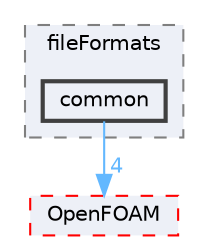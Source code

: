 digraph "src/fileFormats/common"
{
 // LATEX_PDF_SIZE
  bgcolor="transparent";
  edge [fontname=Helvetica,fontsize=10,labelfontname=Helvetica,labelfontsize=10];
  node [fontname=Helvetica,fontsize=10,shape=box,height=0.2,width=0.4];
  compound=true
  subgraph clusterdir_b05602f37bb521a7142c0a3e200b5f35 {
    graph [ bgcolor="#edf0f7", pencolor="grey50", label="fileFormats", fontname=Helvetica,fontsize=10 style="filled,dashed", URL="dir_b05602f37bb521a7142c0a3e200b5f35.html",tooltip=""]
  dir_354aa7fa7c4f301d2b135419536f9e99 [label="common", fillcolor="#edf0f7", color="grey25", style="filled,bold", URL="dir_354aa7fa7c4f301d2b135419536f9e99.html",tooltip=""];
  }
  dir_c5473ff19b20e6ec4dfe5c310b3778a8 [label="OpenFOAM", fillcolor="#edf0f7", color="red", style="filled,dashed", URL="dir_c5473ff19b20e6ec4dfe5c310b3778a8.html",tooltip=""];
  dir_354aa7fa7c4f301d2b135419536f9e99->dir_c5473ff19b20e6ec4dfe5c310b3778a8 [headlabel="4", labeldistance=1.5 headhref="dir_000553_002695.html" href="dir_000553_002695.html" color="steelblue1" fontcolor="steelblue1"];
}

